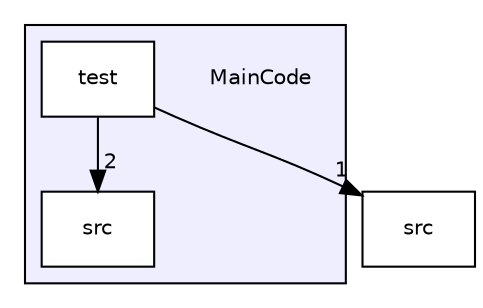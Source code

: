 digraph "MainCode" {
  compound=true
  node [ fontsize="10", fontname="Helvetica"];
  edge [ labelfontsize="10", labelfontname="Helvetica"];
  subgraph clusterdir_c194a2a51f35059ae7201658e43fc565 {
    graph [ bgcolor="#eeeeff", pencolor="black", label="" URL="dir_c194a2a51f35059ae7201658e43fc565.html"];
    dir_c194a2a51f35059ae7201658e43fc565 [shape=plaintext label="MainCode"];
    dir_0c0ff48c399ccd8bdbfc0cfefb10bf93 [shape=box label="src" color="black" fillcolor="white" style="filled" URL="dir_0c0ff48c399ccd8bdbfc0cfefb10bf93.html"];
    dir_b2888eed2130bd1b1e9a10228ae83c6f [shape=box label="test" color="black" fillcolor="white" style="filled" URL="dir_b2888eed2130bd1b1e9a10228ae83c6f.html"];
  }
  dir_68267d1309a1af8e8297ef4c3efbcdba [shape=box label="src" URL="dir_68267d1309a1af8e8297ef4c3efbcdba.html"];
  dir_b2888eed2130bd1b1e9a10228ae83c6f->dir_68267d1309a1af8e8297ef4c3efbcdba [headlabel="1", labeldistance=1.5 headhref="dir_000002_000003.html"];
  dir_b2888eed2130bd1b1e9a10228ae83c6f->dir_0c0ff48c399ccd8bdbfc0cfefb10bf93 [headlabel="2", labeldistance=1.5 headhref="dir_000002_000001.html"];
}
